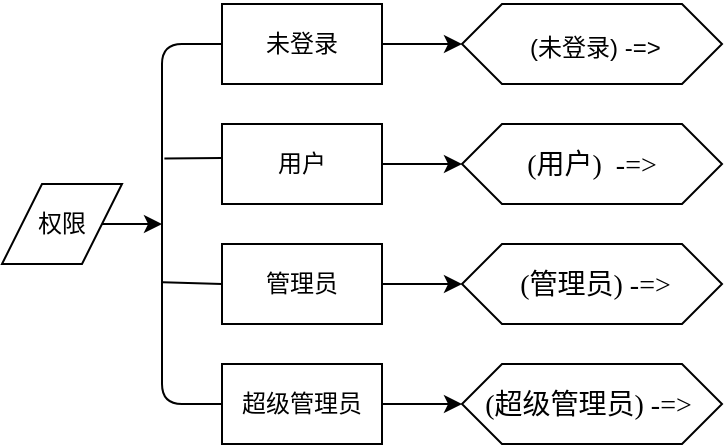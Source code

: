 <mxfile>
    <diagram id="gWLnMYP-HT5DrPzEFw3w" name="第 1 页">
        <mxGraphModel dx="865" dy="512" grid="1" gridSize="10" guides="1" tooltips="1" connect="1" arrows="1" fold="1" page="1" pageScale="1" pageWidth="827" pageHeight="1169" math="0" shadow="0">
            <root>
                <mxCell id="0"/>
                <mxCell id="1" parent="0"/>
                <mxCell id="10" value="" style="edgeStyle=none;html=1;" edge="1" parent="1" source="2" target="8">
                    <mxGeometry relative="1" as="geometry"/>
                </mxCell>
                <mxCell id="2" value="权限" style="shape=parallelogram;perimeter=parallelogramPerimeter;whiteSpace=wrap;html=1;fixedSize=1;" vertex="1" parent="1">
                    <mxGeometry x="40" y="250" width="60" height="40" as="geometry"/>
                </mxCell>
                <mxCell id="22" value="" style="edgeStyle=none;html=1;" edge="1" parent="1" source="3" target="21">
                    <mxGeometry relative="1" as="geometry"/>
                </mxCell>
                <mxCell id="3" value="未登录" style="rounded=0;whiteSpace=wrap;html=1;" vertex="1" parent="1">
                    <mxGeometry x="150" y="160" width="80" height="40" as="geometry"/>
                </mxCell>
                <mxCell id="26" value="" style="edgeStyle=none;html=1;" edge="1" parent="1" source="5" target="23">
                    <mxGeometry relative="1" as="geometry"/>
                </mxCell>
                <mxCell id="5" value="用户" style="rounded=0;whiteSpace=wrap;html=1;" vertex="1" parent="1">
                    <mxGeometry x="150" y="220" width="80" height="40" as="geometry"/>
                </mxCell>
                <mxCell id="28" value="" style="edgeStyle=none;html=1;" edge="1" parent="1" source="6" target="24">
                    <mxGeometry relative="1" as="geometry"/>
                </mxCell>
                <mxCell id="6" value="管理员" style="rounded=0;whiteSpace=wrap;html=1;" vertex="1" parent="1">
                    <mxGeometry x="150" y="280" width="80" height="40" as="geometry"/>
                </mxCell>
                <mxCell id="29" value="" style="edgeStyle=none;html=1;" edge="1" parent="1" source="7" target="25">
                    <mxGeometry relative="1" as="geometry"/>
                </mxCell>
                <mxCell id="7" value="超级管理员" style="rounded=0;whiteSpace=wrap;html=1;" vertex="1" parent="1">
                    <mxGeometry x="150" y="340" width="80" height="40" as="geometry"/>
                </mxCell>
                <mxCell id="8" value="" style="shape=curlyBracket;whiteSpace=wrap;html=1;rounded=1;size=0;" vertex="1" parent="1">
                    <mxGeometry x="120" y="180" width="20" height="180" as="geometry"/>
                </mxCell>
                <mxCell id="13" value="" style="endArrow=none;html=1;exitX=0.06;exitY=0.318;exitDx=0;exitDy=0;exitPerimeter=0;" edge="1" parent="1" source="8">
                    <mxGeometry width="50" height="50" relative="1" as="geometry">
                        <mxPoint x="490" y="340" as="sourcePoint"/>
                        <mxPoint x="150" y="237" as="targetPoint"/>
                    </mxGeometry>
                </mxCell>
                <mxCell id="16" value="" style="endArrow=none;html=1;exitX=0.023;exitY=0.662;exitDx=0;exitDy=0;exitPerimeter=0;entryX=0;entryY=0.5;entryDx=0;entryDy=0;" edge="1" parent="1" source="8" target="6">
                    <mxGeometry width="50" height="50" relative="1" as="geometry">
                        <mxPoint x="490" y="340" as="sourcePoint"/>
                        <mxPoint x="140" y="306" as="targetPoint"/>
                    </mxGeometry>
                </mxCell>
                <mxCell id="19" value="" style="endArrow=none;html=1;entryX=0;entryY=0.5;entryDx=0;entryDy=0;" edge="1" parent="1" target="7">
                    <mxGeometry width="50" height="50" relative="1" as="geometry">
                        <mxPoint x="140" y="360" as="sourcePoint"/>
                        <mxPoint x="330" y="280" as="targetPoint"/>
                    </mxGeometry>
                </mxCell>
                <mxCell id="20" value="" style="endArrow=none;html=1;exitX=1;exitY=0;exitDx=0;exitDy=0;exitPerimeter=0;" edge="1" parent="1" source="8">
                    <mxGeometry width="50" height="50" relative="1" as="geometry">
                        <mxPoint x="180" y="220" as="sourcePoint"/>
                        <mxPoint x="150" y="180" as="targetPoint"/>
                    </mxGeometry>
                </mxCell>
                <mxCell id="21" value="&lt;p class=&quot;MsoNormal&quot;&gt;&lt;span lang=&quot;EN-US&quot;&gt;&amp;nbsp;(&lt;/span&gt;&lt;span&gt;未登录&lt;/span&gt;&lt;span lang=&quot;EN-US&quot;&gt;) -=&amp;gt;&lt;/span&gt;&lt;span lang=&quot;EN-US&quot; style=&quot;font-size: 12pt&quot;&gt;&lt;/span&gt;&lt;/p&gt;" style="shape=hexagon;perimeter=hexagonPerimeter2;whiteSpace=wrap;html=1;fixedSize=1;" vertex="1" parent="1">
                    <mxGeometry x="270" y="160" width="130" height="40" as="geometry"/>
                </mxCell>
                <mxCell id="23" value="&lt;span lang=&quot;EN-US&quot; style=&quot;font-size: 10.5pt ; font-family: &amp;#34;times new roman&amp;#34; , serif&quot;&gt;(&lt;/span&gt;&lt;span style=&quot;font-size: 10.5pt&quot;&gt;用户&lt;/span&gt;&lt;span lang=&quot;EN-US&quot; style=&quot;font-size: 10.5pt ; font-family: &amp;#34;times new roman&amp;#34; , serif&quot;&gt;)&amp;nbsp; -=&amp;gt;&lt;/span&gt;" style="shape=hexagon;perimeter=hexagonPerimeter2;whiteSpace=wrap;html=1;fixedSize=1;" vertex="1" parent="1">
                    <mxGeometry x="270" y="220" width="130" height="40" as="geometry"/>
                </mxCell>
                <mxCell id="24" value="&lt;span lang=&quot;EN-US&quot; style=&quot;font-size: 10.5pt ; font-family: &amp;#34;times new roman&amp;#34; , serif&quot;&gt;&amp;nbsp;(&lt;/span&gt;&lt;span style=&quot;font-size: 10.5pt&quot;&gt;管理员&lt;/span&gt;&lt;span lang=&quot;EN-US&quot; style=&quot;font-size: 10.5pt ; font-family: &amp;#34;times new roman&amp;#34; , serif&quot;&gt;) -=&amp;gt;&lt;/span&gt;" style="shape=hexagon;perimeter=hexagonPerimeter2;whiteSpace=wrap;html=1;fixedSize=1;" vertex="1" parent="1">
                    <mxGeometry x="270" y="280" width="130" height="40" as="geometry"/>
                </mxCell>
                <mxCell id="25" value="&lt;span lang=&quot;EN-US&quot; style=&quot;font-size: 10.5pt ; font-family: &amp;#34;times new roman&amp;#34; , serif&quot;&gt;(&lt;/span&gt;&lt;span style=&quot;font-size: 10.5pt&quot;&gt;超级管理员&lt;/span&gt;&lt;span lang=&quot;EN-US&quot; style=&quot;font-size: 10.5pt ; font-family: &amp;#34;times new roman&amp;#34; , serif&quot;&gt;) -=&amp;gt;&amp;nbsp;&lt;/span&gt;" style="shape=hexagon;perimeter=hexagonPerimeter2;whiteSpace=wrap;html=1;fixedSize=1;" vertex="1" parent="1">
                    <mxGeometry x="270" y="340" width="130" height="40" as="geometry"/>
                </mxCell>
            </root>
        </mxGraphModel>
    </diagram>
</mxfile>